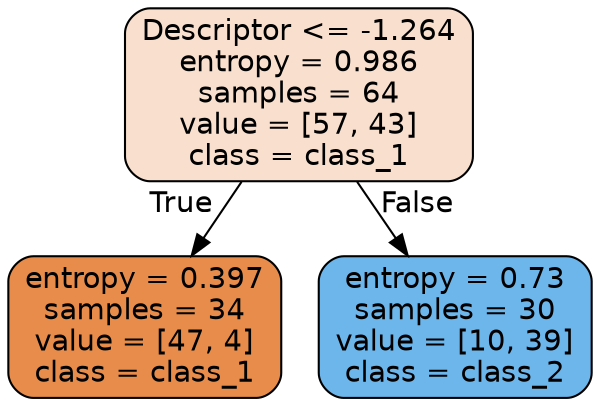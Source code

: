 digraph Tree {
node [shape=box, style="filled, rounded", color="black", fontname="helvetica"] ;
edge [fontname="helvetica"] ;
0 [label="Descriptor <= -1.264\nentropy = 0.986\nsamples = 64\nvalue = [57, 43]\nclass = class_1", fillcolor="#f9e0ce"] ;
1 [label="entropy = 0.397\nsamples = 34\nvalue = [47, 4]\nclass = class_1", fillcolor="#e78c4a"] ;
0 -> 1 [labeldistance=2.5, labelangle=45, headlabel="True"] ;
2 [label="entropy = 0.73\nsamples = 30\nvalue = [10, 39]\nclass = class_2", fillcolor="#6cb6ec"] ;
0 -> 2 [labeldistance=2.5, labelangle=-45, headlabel="False"] ;
}
